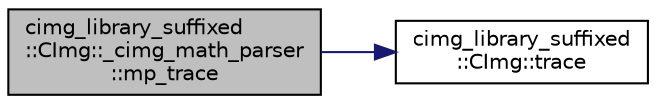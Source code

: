 digraph "cimg_library_suffixed::CImg::_cimg_math_parser::mp_trace"
{
  edge [fontname="Helvetica",fontsize="10",labelfontname="Helvetica",labelfontsize="10"];
  node [fontname="Helvetica",fontsize="10",shape=record];
  rankdir="LR";
  Node1148 [label="cimg_library_suffixed\l::CImg::_cimg_math_parser\l::mp_trace",height=0.2,width=0.4,color="black", fillcolor="grey75", style="filled", fontcolor="black"];
  Node1148 -> Node1149 [color="midnightblue",fontsize="10",style="solid",fontname="Helvetica"];
  Node1149 [label="cimg_library_suffixed\l::CImg::trace",height=0.2,width=0.4,color="black", fillcolor="white", style="filled",URL="$structcimg__library__suffixed_1_1_c_img.html#ab3972716dd1378e4906b9ea88c8555e1",tooltip="Compute the trace of the image, viewed as a matrix. "];
}
